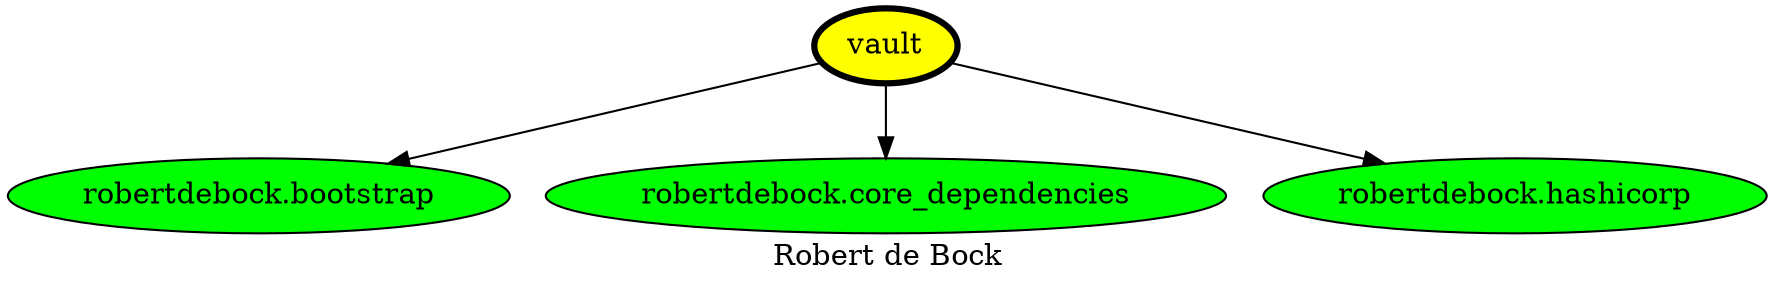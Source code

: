 digraph PhiloDilemma {
  label = "Robert de Bock" ;
  overlap=false
  {
    "vault" [fillcolor=yellow style=filled penwidth=3]
    "robertdebock.bootstrap" [fillcolor=green style=filled]
    "robertdebock.core_dependencies" [fillcolor=green style=filled]
    "robertdebock.hashicorp" [fillcolor=green style=filled]
  }
  "vault" -> "robertdebock.bootstrap"
  "vault" -> "robertdebock.core_dependencies"
  "vault" -> "robertdebock.hashicorp"
}
